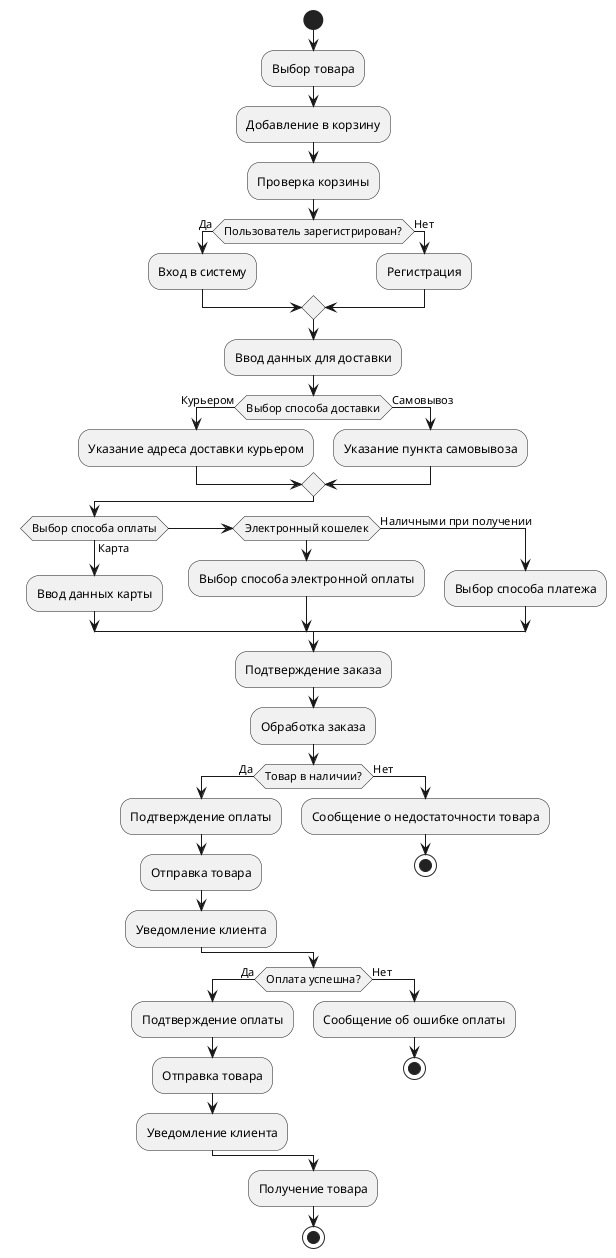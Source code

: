 @startuml

|Покупатель|
start
:Выбор товара;
:Добавление в корзину;
:Проверка корзины;

if (Пользователь зарегистрирован?) then (Да)
  :Вход в систему;
else (Нет)
  :Регистрация;
endif

:Ввод данных для доставки;

if (Выбор способа доставки) then (Курьером)
  :Указание адреса доставки курьером;
else (Самовывоз)
  :Указание пункта самовывоза;
endif

if (Выбор способа оплаты) then (Карта)
  :Ввод данных карты;
elseif (Электронный кошелек)
  :Выбор способа электронной оплаты;
else (Наличными при получении)
  :Выбор способа платежа;
endif

:Подтверждение заказа;
:Обработка заказа;

if (Товар в наличии?) then (Да)
  :Подтверждение оплаты;
  :Отправка товара;
  :Уведомление клиента;
else (Нет)
  :Сообщение о недостаточности товара;
  stop
endif

if (Оплата успешна?) then (Да)
  :Подтверждение оплаты;
  :Отправка товара;
  :Уведомление клиента;
else (Нет)
  :Сообщение об ошибке оплаты;
  stop
endif

:Получение товара;

stop

@enduml